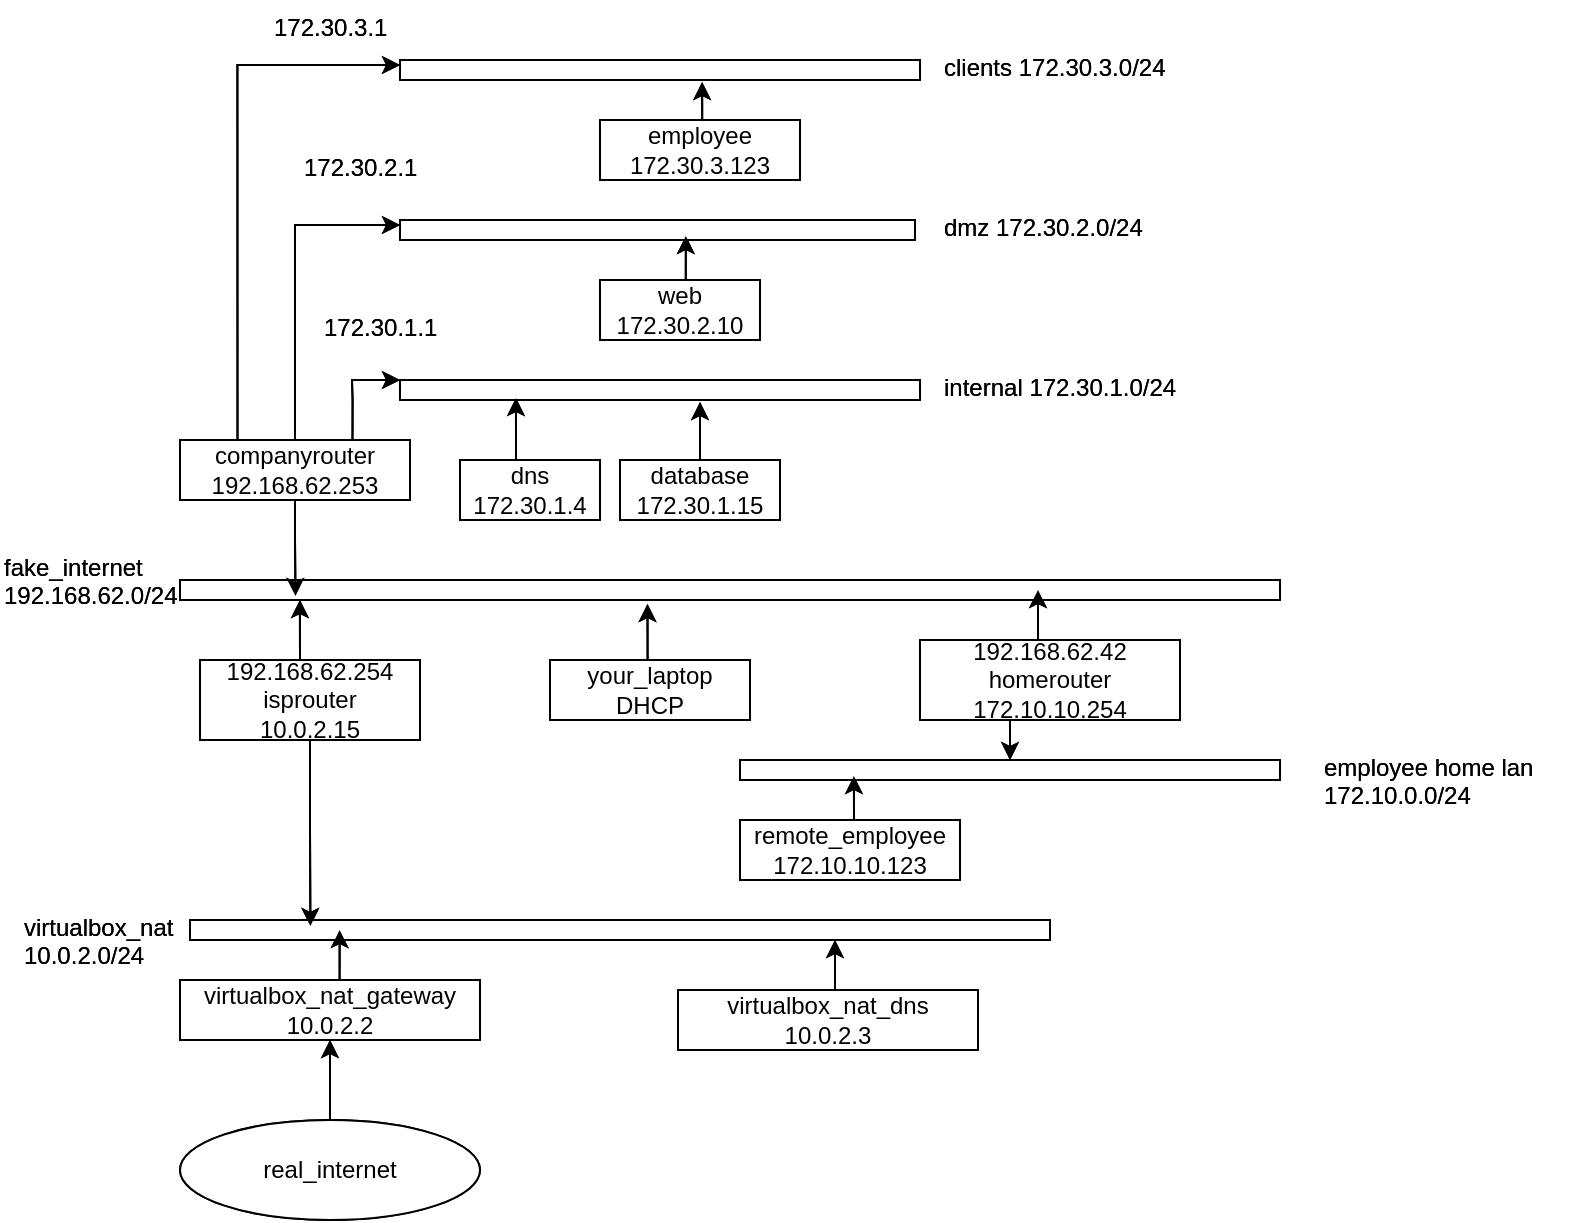 <mxfile version="24.8.0">
  <diagram name="Network Topology" id="rOJ1mfHMecBhxY5AiDdL">
    <mxGraphModel dx="2266" dy="818" grid="1" gridSize="10" guides="1" tooltips="1" connect="1" arrows="1" fold="1" page="1" pageScale="1" pageWidth="827" pageHeight="1169" math="0" shadow="0">
      <root>
        <mxCell id="0" />
        <mxCell id="1" parent="0" />
        <mxCell id="6YXqLMRNQXKRHtGt1C41-1" value="172.30.2.1" style="text;html=1;" vertex="1" parent="1">
          <mxGeometry x="150" y="160" width="60" height="30" as="geometry" />
        </mxCell>
        <mxCell id="6YXqLMRNQXKRHtGt1C41-2" value="" style="line;strokeWidth=2;" edge="1" parent="1">
          <mxGeometry width="750" height="30" relative="1" as="geometry" />
        </mxCell>
        <mxCell id="6YXqLMRNQXKRHtGt1C41-52" style="edgeStyle=orthogonalEdgeStyle;rounded=0;orthogonalLoop=1;jettySize=auto;html=1;exitX=0.25;exitY=0;exitDx=0;exitDy=0;entryX=0;entryY=0.25;entryDx=0;entryDy=0;" edge="1" parent="1" source="6YXqLMRNQXKRHtGt1C41-3" target="6YXqLMRNQXKRHtGt1C41-39">
          <mxGeometry relative="1" as="geometry">
            <mxPoint x="119" y="100" as="targetPoint" />
          </mxGeometry>
        </mxCell>
        <mxCell id="6YXqLMRNQXKRHtGt1C41-53" style="edgeStyle=orthogonalEdgeStyle;rounded=0;orthogonalLoop=1;jettySize=auto;html=1;exitX=0.5;exitY=0;exitDx=0;exitDy=0;entryX=0;entryY=0.25;entryDx=0;entryDy=0;" edge="1" parent="1" source="6YXqLMRNQXKRHtGt1C41-3" target="6YXqLMRNQXKRHtGt1C41-38">
          <mxGeometry relative="1" as="geometry">
            <mxPoint x="148" y="200" as="targetPoint" />
          </mxGeometry>
        </mxCell>
        <mxCell id="6YXqLMRNQXKRHtGt1C41-54" style="edgeStyle=orthogonalEdgeStyle;rounded=0;orthogonalLoop=1;jettySize=auto;html=1;exitX=0.75;exitY=0;exitDx=0;exitDy=0;entryX=0;entryY=0;entryDx=0;entryDy=0;" edge="1" parent="1" source="6YXqLMRNQXKRHtGt1C41-3" target="6YXqLMRNQXKRHtGt1C41-37">
          <mxGeometry relative="1" as="geometry">
            <mxPoint x="176.256" y="280" as="targetPoint" />
            <Array as="points">
              <mxPoint x="176" y="290" />
              <mxPoint x="176" y="290" />
              <mxPoint x="176" y="280" />
            </Array>
          </mxGeometry>
        </mxCell>
        <mxCell id="6YXqLMRNQXKRHtGt1C41-3" value="&lt;div&gt;&lt;br&gt;&lt;/div&gt;&lt;div&gt;companyrouter&lt;/div&gt;&lt;div&gt;192.168.62.253&lt;br&gt;&lt;/div&gt;&lt;div&gt;&lt;br&gt;&lt;/div&gt;" style="rounded=0;whiteSpace=wrap;html=1;" vertex="1" parent="1">
          <mxGeometry x="90" y="310" width="115" height="30" as="geometry" />
        </mxCell>
        <mxCell id="6YXqLMRNQXKRHtGt1C41-4" value="dns&lt;br&gt;172.30.1.4" style="rounded=0;whiteSpace=wrap;html=1;" vertex="1" parent="1">
          <mxGeometry x="230" y="320" width="70" height="30" as="geometry" />
        </mxCell>
        <mxCell id="6YXqLMRNQXKRHtGt1C41-5" value="web&lt;br&gt;172.30.2.10" style="rounded=0;whiteSpace=wrap;html=1;" vertex="1" parent="1">
          <mxGeometry x="300" y="230" width="80" height="30" as="geometry" />
        </mxCell>
        <mxCell id="6YXqLMRNQXKRHtGt1C41-6" value="database&lt;br&gt;172.30.1.15" style="rounded=0;whiteSpace=wrap;html=1;" vertex="1" parent="1">
          <mxGeometry x="310" y="320" width="80" height="30" as="geometry" />
        </mxCell>
        <mxCell id="6YXqLMRNQXKRHtGt1C41-7" value="fake_internet&#xa;192.168.62.0/24" style="text;html=1;" vertex="1" parent="1">
          <mxGeometry y="360" width="80" height="30" as="geometry" />
        </mxCell>
        <mxCell id="6YXqLMRNQXKRHtGt1C41-8" value="&lt;div&gt;192.168.62.254&lt;/div&gt;&lt;div&gt;isprouter&lt;/div&gt;&lt;div&gt;10.0.2.15&lt;br&gt;&lt;/div&gt;" style="rounded=0;whiteSpace=wrap;html=1;" vertex="1" parent="1">
          <mxGeometry x="100" y="420" width="110" height="40" as="geometry" />
        </mxCell>
        <mxCell id="6YXqLMRNQXKRHtGt1C41-9" value="your_laptop&#xa;DHCP" style="rounded=0;whiteSpace=wrap;html=1;" vertex="1" parent="1">
          <mxGeometry x="275" y="420" width="100" height="30" as="geometry" />
        </mxCell>
        <mxCell id="6YXqLMRNQXKRHtGt1C41-10" value="clients 172.30.3.0/24" style="text;html=1;" vertex="1" parent="1">
          <mxGeometry x="470" y="110" width="180" height="30" as="geometry" />
        </mxCell>
        <mxCell id="6YXqLMRNQXKRHtGt1C41-20" style="edgeStyle=orthogonalEdgeStyle;rounded=0;orthogonalLoop=1;jettySize=auto;html=1;exitX=0.5;exitY=1;exitDx=0;exitDy=0;entryX=0.5;entryY=0;entryDx=0;entryDy=0;" edge="1" parent="1" source="6YXqLMRNQXKRHtGt1C41-11" target="6YXqLMRNQXKRHtGt1C41-16">
          <mxGeometry relative="1" as="geometry" />
        </mxCell>
        <mxCell id="6YXqLMRNQXKRHtGt1C41-11" value="&lt;div&gt;192.168.62.42&lt;/div&gt;&lt;div&gt;homerouter&lt;/div&gt;&lt;div&gt;172.10.10.254&lt;/div&gt;" style="rounded=0;whiteSpace=wrap;html=1;" vertex="1" parent="1">
          <mxGeometry x="460" y="410" width="130" height="40" as="geometry" />
        </mxCell>
        <mxCell id="6YXqLMRNQXKRHtGt1C41-12" value="virtualbox_nat&#xa;10.0.2.0/24" style="text;html=1;" vertex="1" parent="1">
          <mxGeometry x="10" y="540" width="80" height="30" as="geometry" />
        </mxCell>
        <mxCell id="6YXqLMRNQXKRHtGt1C41-13" value="virtualbox_nat_gateway&#xa;10.0.2.2" style="rounded=0;whiteSpace=wrap;html=1;" vertex="1" parent="1">
          <mxGeometry x="90" y="580" width="150" height="30" as="geometry" />
        </mxCell>
        <mxCell id="6YXqLMRNQXKRHtGt1C41-22" style="edgeStyle=orthogonalEdgeStyle;rounded=0;orthogonalLoop=1;jettySize=auto;html=1;exitX=0.5;exitY=0;exitDx=0;exitDy=0;entryX=0.75;entryY=1;entryDx=0;entryDy=0;" edge="1" parent="1" source="6YXqLMRNQXKRHtGt1C41-14" target="6YXqLMRNQXKRHtGt1C41-18">
          <mxGeometry relative="1" as="geometry" />
        </mxCell>
        <mxCell id="6YXqLMRNQXKRHtGt1C41-14" value="virtualbox_nat_dns&#xa;10.0.2.3" style="rounded=0;whiteSpace=wrap;html=1;" vertex="1" parent="1">
          <mxGeometry x="339" y="585" width="150" height="30" as="geometry" />
        </mxCell>
        <mxCell id="6YXqLMRNQXKRHtGt1C41-24" style="edgeStyle=orthogonalEdgeStyle;rounded=0;orthogonalLoop=1;jettySize=auto;html=1;exitX=0.5;exitY=0;exitDx=0;exitDy=0;entryX=0.5;entryY=1;entryDx=0;entryDy=0;" edge="1" parent="1" source="6YXqLMRNQXKRHtGt1C41-15" target="6YXqLMRNQXKRHtGt1C41-13">
          <mxGeometry relative="1" as="geometry" />
        </mxCell>
        <mxCell id="6YXqLMRNQXKRHtGt1C41-15" value="real_internet" style="ellipse;whiteSpace=wrap;html=1;" vertex="1" parent="1">
          <mxGeometry x="90" y="650" width="150" height="50" as="geometry" />
        </mxCell>
        <mxCell id="6YXqLMRNQXKRHtGt1C41-16" value="" style="rounded=0;whiteSpace=wrap;html=1;" vertex="1" parent="1">
          <mxGeometry x="370" y="470" width="270" height="10" as="geometry" />
        </mxCell>
        <mxCell id="6YXqLMRNQXKRHtGt1C41-17" value="&lt;div&gt;remote_employee&lt;/div&gt;&lt;div&gt;172.10.10.123&lt;/div&gt;" style="rounded=0;whiteSpace=wrap;html=1;" vertex="1" parent="1">
          <mxGeometry x="370" y="500" width="110" height="30" as="geometry" />
        </mxCell>
        <mxCell id="6YXqLMRNQXKRHtGt1C41-18" value="" style="rounded=0;whiteSpace=wrap;html=1;" vertex="1" parent="1">
          <mxGeometry x="95" y="550" width="430" height="10" as="geometry" />
        </mxCell>
        <mxCell id="6YXqLMRNQXKRHtGt1C41-21" style="edgeStyle=orthogonalEdgeStyle;rounded=0;orthogonalLoop=1;jettySize=auto;html=1;exitX=0.5;exitY=0;exitDx=0;exitDy=0;entryX=0.211;entryY=0.8;entryDx=0;entryDy=0;entryPerimeter=0;" edge="1" parent="1" source="6YXqLMRNQXKRHtGt1C41-17" target="6YXqLMRNQXKRHtGt1C41-16">
          <mxGeometry relative="1" as="geometry" />
        </mxCell>
        <mxCell id="6YXqLMRNQXKRHtGt1C41-23" style="edgeStyle=orthogonalEdgeStyle;rounded=0;orthogonalLoop=1;jettySize=auto;html=1;exitX=0.5;exitY=0;exitDx=0;exitDy=0;entryX=0.174;entryY=0.5;entryDx=0;entryDy=0;entryPerimeter=0;" edge="1" parent="1" source="6YXqLMRNQXKRHtGt1C41-13" target="6YXqLMRNQXKRHtGt1C41-18">
          <mxGeometry relative="1" as="geometry" />
        </mxCell>
        <mxCell id="6YXqLMRNQXKRHtGt1C41-25" value="&lt;div&gt;employee home lan&lt;/div&gt;&lt;div&gt;172.10.0.0/24&lt;/div&gt;&lt;div&gt;&lt;br&gt;&lt;/div&gt;" style="text;html=1;" vertex="1" parent="1">
          <mxGeometry x="660" y="460" width="130" height="40" as="geometry" />
        </mxCell>
        <mxCell id="6YXqLMRNQXKRHtGt1C41-26" value="" style="rounded=0;whiteSpace=wrap;html=1;" vertex="1" parent="1">
          <mxGeometry x="90" y="380" width="550" height="10" as="geometry" />
        </mxCell>
        <mxCell id="6YXqLMRNQXKRHtGt1C41-30" style="edgeStyle=orthogonalEdgeStyle;rounded=0;orthogonalLoop=1;jettySize=auto;html=1;exitX=0.5;exitY=0;exitDx=0;exitDy=0;entryX=0.78;entryY=0.5;entryDx=0;entryDy=0;entryPerimeter=0;" edge="1" parent="1" source="6YXqLMRNQXKRHtGt1C41-11" target="6YXqLMRNQXKRHtGt1C41-26">
          <mxGeometry relative="1" as="geometry" />
        </mxCell>
        <mxCell id="6YXqLMRNQXKRHtGt1C41-31" style="edgeStyle=orthogonalEdgeStyle;rounded=0;orthogonalLoop=1;jettySize=auto;html=1;exitX=0.5;exitY=0;exitDx=0;exitDy=0;entryX=0.109;entryY=1;entryDx=0;entryDy=0;entryPerimeter=0;" edge="1" parent="1" source="6YXqLMRNQXKRHtGt1C41-8" target="6YXqLMRNQXKRHtGt1C41-26">
          <mxGeometry relative="1" as="geometry" />
        </mxCell>
        <mxCell id="6YXqLMRNQXKRHtGt1C41-34" style="edgeStyle=orthogonalEdgeStyle;rounded=0;orthogonalLoop=1;jettySize=auto;html=1;exitX=0.5;exitY=1;exitDx=0;exitDy=0;entryX=0.14;entryY=0.3;entryDx=0;entryDy=0;entryPerimeter=0;" edge="1" parent="1" source="6YXqLMRNQXKRHtGt1C41-8" target="6YXqLMRNQXKRHtGt1C41-18">
          <mxGeometry relative="1" as="geometry">
            <mxPoint x="155" y="540" as="targetPoint" />
          </mxGeometry>
        </mxCell>
        <mxCell id="6YXqLMRNQXKRHtGt1C41-36" style="edgeStyle=orthogonalEdgeStyle;rounded=0;orthogonalLoop=1;jettySize=auto;html=1;exitX=0.5;exitY=1;exitDx=0;exitDy=0;entryX=0.105;entryY=0.8;entryDx=0;entryDy=0;entryPerimeter=0;" edge="1" parent="1" source="6YXqLMRNQXKRHtGt1C41-3" target="6YXqLMRNQXKRHtGt1C41-26">
          <mxGeometry relative="1" as="geometry" />
        </mxCell>
        <mxCell id="6YXqLMRNQXKRHtGt1C41-37" value="" style="rounded=0;whiteSpace=wrap;html=1;" vertex="1" parent="1">
          <mxGeometry x="200" y="280" width="260" height="10" as="geometry" />
        </mxCell>
        <mxCell id="6YXqLMRNQXKRHtGt1C41-38" value="" style="rounded=0;whiteSpace=wrap;html=1;" vertex="1" parent="1">
          <mxGeometry x="200" y="200" width="257.5" height="10" as="geometry" />
        </mxCell>
        <mxCell id="6YXqLMRNQXKRHtGt1C41-39" value="" style="rounded=0;whiteSpace=wrap;html=1;" vertex="1" parent="1">
          <mxGeometry x="200" y="120" width="260" height="10" as="geometry" />
        </mxCell>
        <mxCell id="6YXqLMRNQXKRHtGt1C41-41" value="internal 172.30.1.0/24" style="text;html=1;" vertex="1" parent="1">
          <mxGeometry x="470" y="270" width="180" height="30" as="geometry" />
        </mxCell>
        <mxCell id="6YXqLMRNQXKRHtGt1C41-42" value="dmz 172.30.2.0/24" style="text;html=1;" vertex="1" parent="1">
          <mxGeometry x="470" y="190" width="180" height="30" as="geometry" />
        </mxCell>
        <mxCell id="6YXqLMRNQXKRHtGt1C41-43" style="edgeStyle=orthogonalEdgeStyle;rounded=0;orthogonalLoop=1;jettySize=auto;html=1;exitX=0.5;exitY=0;exitDx=0;exitDy=0;entryX=0.425;entryY=1.2;entryDx=0;entryDy=0;entryPerimeter=0;" edge="1" parent="1" source="6YXqLMRNQXKRHtGt1C41-9" target="6YXqLMRNQXKRHtGt1C41-26">
          <mxGeometry relative="1" as="geometry" />
        </mxCell>
        <mxCell id="6YXqLMRNQXKRHtGt1C41-46" value="client&lt;br&gt;172.30.3.123" style="rounded=0;whiteSpace=wrap;html=1;" vertex="1" parent="1">
          <mxGeometry x="300" y="150" width="100" height="30" as="geometry" />
        </mxCell>
        <mxCell id="6YXqLMRNQXKRHtGt1C41-47" style="edgeStyle=orthogonalEdgeStyle;rounded=0;orthogonalLoop=1;jettySize=auto;html=1;exitX=0.5;exitY=0;exitDx=0;exitDy=0;entryX=0.555;entryY=0.8;entryDx=0;entryDy=0;entryPerimeter=0;" edge="1" parent="1" source="6YXqLMRNQXKRHtGt1C41-5" target="6YXqLMRNQXKRHtGt1C41-38">
          <mxGeometry relative="1" as="geometry" />
        </mxCell>
        <mxCell id="6YXqLMRNQXKRHtGt1C41-48" style="edgeStyle=orthogonalEdgeStyle;rounded=0;orthogonalLoop=1;jettySize=auto;html=1;exitX=0.5;exitY=0;exitDx=0;exitDy=0;entryX=0.581;entryY=1.1;entryDx=0;entryDy=0;entryPerimeter=0;" edge="1" parent="1" source="6YXqLMRNQXKRHtGt1C41-46" target="6YXqLMRNQXKRHtGt1C41-39">
          <mxGeometry relative="1" as="geometry" />
        </mxCell>
        <mxCell id="6YXqLMRNQXKRHtGt1C41-49" style="edgeStyle=orthogonalEdgeStyle;rounded=0;orthogonalLoop=1;jettySize=auto;html=1;exitX=0.5;exitY=0;exitDx=0;exitDy=0;entryX=0.223;entryY=0.9;entryDx=0;entryDy=0;entryPerimeter=0;" edge="1" parent="1" source="6YXqLMRNQXKRHtGt1C41-4" target="6YXqLMRNQXKRHtGt1C41-37">
          <mxGeometry relative="1" as="geometry" />
        </mxCell>
        <mxCell id="6YXqLMRNQXKRHtGt1C41-50" style="edgeStyle=orthogonalEdgeStyle;rounded=0;orthogonalLoop=1;jettySize=auto;html=1;exitX=0.5;exitY=0;exitDx=0;exitDy=0;entryX=0.577;entryY=1.1;entryDx=0;entryDy=0;entryPerimeter=0;" edge="1" parent="1" source="6YXqLMRNQXKRHtGt1C41-6" target="6YXqLMRNQXKRHtGt1C41-37">
          <mxGeometry relative="1" as="geometry" />
        </mxCell>
        <mxCell id="6YXqLMRNQXKRHtGt1C41-56" value="172.30.1.1" style="text;html=1;" vertex="1" parent="1">
          <mxGeometry x="160" y="240" width="60" height="30" as="geometry" />
        </mxCell>
        <mxCell id="6YXqLMRNQXKRHtGt1C41-57" value="172.30.3.1" style="text;html=1;" vertex="1" parent="1">
          <mxGeometry x="135" y="90" width="60" height="30" as="geometry" />
        </mxCell>
        <mxCell id="6YXqLMRNQXKRHtGt1C41-58" value="172.30.2.1" style="text;html=1;" vertex="1" parent="1">
          <mxGeometry x="150" y="160" width="60" height="30" as="geometry" />
        </mxCell>
        <mxCell id="6YXqLMRNQXKRHtGt1C41-59" value="" style="line;strokeWidth=2;" edge="1" parent="1">
          <mxGeometry width="750" height="30" relative="1" as="geometry" />
        </mxCell>
        <mxCell id="6YXqLMRNQXKRHtGt1C41-60" style="edgeStyle=orthogonalEdgeStyle;rounded=0;orthogonalLoop=1;jettySize=auto;html=1;exitX=0.25;exitY=0;exitDx=0;exitDy=0;entryX=0;entryY=0.25;entryDx=0;entryDy=0;" edge="1" parent="1" source="6YXqLMRNQXKRHtGt1C41-63" target="6YXqLMRNQXKRHtGt1C41-92">
          <mxGeometry relative="1" as="geometry">
            <mxPoint x="119" y="100" as="targetPoint" />
          </mxGeometry>
        </mxCell>
        <mxCell id="6YXqLMRNQXKRHtGt1C41-61" style="edgeStyle=orthogonalEdgeStyle;rounded=0;orthogonalLoop=1;jettySize=auto;html=1;exitX=0.5;exitY=0;exitDx=0;exitDy=0;entryX=0;entryY=0.25;entryDx=0;entryDy=0;" edge="1" parent="1" source="6YXqLMRNQXKRHtGt1C41-63" target="6YXqLMRNQXKRHtGt1C41-91">
          <mxGeometry relative="1" as="geometry">
            <mxPoint x="148" y="200" as="targetPoint" />
          </mxGeometry>
        </mxCell>
        <mxCell id="6YXqLMRNQXKRHtGt1C41-62" style="edgeStyle=orthogonalEdgeStyle;rounded=0;orthogonalLoop=1;jettySize=auto;html=1;exitX=0.75;exitY=0;exitDx=0;exitDy=0;entryX=0;entryY=0;entryDx=0;entryDy=0;" edge="1" parent="1" source="6YXqLMRNQXKRHtGt1C41-63" target="6YXqLMRNQXKRHtGt1C41-90">
          <mxGeometry relative="1" as="geometry">
            <mxPoint x="176.256" y="280" as="targetPoint" />
            <Array as="points">
              <mxPoint x="176" y="290" />
              <mxPoint x="176" y="290" />
              <mxPoint x="176" y="280" />
            </Array>
          </mxGeometry>
        </mxCell>
        <mxCell id="6YXqLMRNQXKRHtGt1C41-63" value="&lt;div&gt;&lt;br&gt;&lt;/div&gt;&lt;div&gt;companyrouter&lt;/div&gt;&lt;div&gt;192.168.62.253&lt;br&gt;&lt;/div&gt;&lt;div&gt;&lt;br&gt;&lt;/div&gt;" style="rounded=0;whiteSpace=wrap;html=1;" vertex="1" parent="1">
          <mxGeometry x="90" y="310" width="115" height="30" as="geometry" />
        </mxCell>
        <mxCell id="6YXqLMRNQXKRHtGt1C41-64" value="dns&lt;br&gt;172.30.1.4" style="rounded=0;whiteSpace=wrap;html=1;" vertex="1" parent="1">
          <mxGeometry x="230" y="320" width="70" height="30" as="geometry" />
        </mxCell>
        <mxCell id="6YXqLMRNQXKRHtGt1C41-65" value="web&lt;br&gt;172.30.2.10" style="rounded=0;whiteSpace=wrap;html=1;" vertex="1" parent="1">
          <mxGeometry x="300" y="230" width="80" height="30" as="geometry" />
        </mxCell>
        <mxCell id="6YXqLMRNQXKRHtGt1C41-66" value="database&lt;br&gt;172.30.1.15" style="rounded=0;whiteSpace=wrap;html=1;" vertex="1" parent="1">
          <mxGeometry x="310" y="320" width="80" height="30" as="geometry" />
        </mxCell>
        <mxCell id="6YXqLMRNQXKRHtGt1C41-67" value="fake_internet&#xa;192.168.62.0/24" style="text;html=1;" vertex="1" parent="1">
          <mxGeometry y="360" width="80" height="30" as="geometry" />
        </mxCell>
        <mxCell id="6YXqLMRNQXKRHtGt1C41-68" value="&lt;div&gt;192.168.62.254&lt;/div&gt;&lt;div&gt;isprouter&lt;/div&gt;&lt;div&gt;10.0.2.15&lt;br&gt;&lt;/div&gt;" style="rounded=0;whiteSpace=wrap;html=1;" vertex="1" parent="1">
          <mxGeometry x="100" y="420" width="110" height="40" as="geometry" />
        </mxCell>
        <mxCell id="6YXqLMRNQXKRHtGt1C41-69" value="your_laptop&#xa;DHCP" style="rounded=0;whiteSpace=wrap;html=1;" vertex="1" parent="1">
          <mxGeometry x="275" y="420" width="100" height="30" as="geometry" />
        </mxCell>
        <mxCell id="6YXqLMRNQXKRHtGt1C41-70" value="clients 172.30.3.0/24" style="text;html=1;" vertex="1" parent="1">
          <mxGeometry x="470" y="110" width="180" height="30" as="geometry" />
        </mxCell>
        <mxCell id="6YXqLMRNQXKRHtGt1C41-71" style="edgeStyle=orthogonalEdgeStyle;rounded=0;orthogonalLoop=1;jettySize=auto;html=1;exitX=0.5;exitY=1;exitDx=0;exitDy=0;entryX=0.5;entryY=0;entryDx=0;entryDy=0;" edge="1" parent="1" source="6YXqLMRNQXKRHtGt1C41-72" target="6YXqLMRNQXKRHtGt1C41-79">
          <mxGeometry relative="1" as="geometry" />
        </mxCell>
        <mxCell id="6YXqLMRNQXKRHtGt1C41-72" value="&lt;div&gt;192.168.62.42&lt;/div&gt;&lt;div&gt;homerouter&lt;/div&gt;&lt;div&gt;172.10.10.254&lt;/div&gt;" style="rounded=0;whiteSpace=wrap;html=1;" vertex="1" parent="1">
          <mxGeometry x="460" y="410" width="130" height="40" as="geometry" />
        </mxCell>
        <mxCell id="6YXqLMRNQXKRHtGt1C41-73" value="virtualbox_nat&#xa;10.0.2.0/24" style="text;html=1;" vertex="1" parent="1">
          <mxGeometry x="10" y="540" width="80" height="30" as="geometry" />
        </mxCell>
        <mxCell id="6YXqLMRNQXKRHtGt1C41-74" value="virtualbox_nat_gateway&#xa;10.0.2.2" style="rounded=0;whiteSpace=wrap;html=1;" vertex="1" parent="1">
          <mxGeometry x="90" y="580" width="150" height="30" as="geometry" />
        </mxCell>
        <mxCell id="6YXqLMRNQXKRHtGt1C41-75" style="edgeStyle=orthogonalEdgeStyle;rounded=0;orthogonalLoop=1;jettySize=auto;html=1;exitX=0.5;exitY=0;exitDx=0;exitDy=0;entryX=0.75;entryY=1;entryDx=0;entryDy=0;" edge="1" parent="1" source="6YXqLMRNQXKRHtGt1C41-76" target="6YXqLMRNQXKRHtGt1C41-81">
          <mxGeometry relative="1" as="geometry" />
        </mxCell>
        <mxCell id="6YXqLMRNQXKRHtGt1C41-76" value="virtualbox_nat_dns&#xa;10.0.2.3" style="rounded=0;whiteSpace=wrap;html=1;" vertex="1" parent="1">
          <mxGeometry x="339" y="585" width="150" height="30" as="geometry" />
        </mxCell>
        <mxCell id="6YXqLMRNQXKRHtGt1C41-77" style="edgeStyle=orthogonalEdgeStyle;rounded=0;orthogonalLoop=1;jettySize=auto;html=1;exitX=0.5;exitY=0;exitDx=0;exitDy=0;entryX=0.5;entryY=1;entryDx=0;entryDy=0;" edge="1" parent="1" source="6YXqLMRNQXKRHtGt1C41-78" target="6YXqLMRNQXKRHtGt1C41-74">
          <mxGeometry relative="1" as="geometry" />
        </mxCell>
        <mxCell id="6YXqLMRNQXKRHtGt1C41-78" value="real_internet" style="ellipse;whiteSpace=wrap;html=1;" vertex="1" parent="1">
          <mxGeometry x="90" y="650" width="150" height="50" as="geometry" />
        </mxCell>
        <mxCell id="6YXqLMRNQXKRHtGt1C41-79" value="" style="rounded=0;whiteSpace=wrap;html=1;" vertex="1" parent="1">
          <mxGeometry x="370" y="470" width="270" height="10" as="geometry" />
        </mxCell>
        <mxCell id="6YXqLMRNQXKRHtGt1C41-80" value="&lt;div&gt;remote_employee&lt;/div&gt;&lt;div&gt;172.10.10.123&lt;/div&gt;" style="rounded=0;whiteSpace=wrap;html=1;" vertex="1" parent="1">
          <mxGeometry x="370" y="500" width="110" height="30" as="geometry" />
        </mxCell>
        <mxCell id="6YXqLMRNQXKRHtGt1C41-81" value="" style="rounded=0;whiteSpace=wrap;html=1;" vertex="1" parent="1">
          <mxGeometry x="95" y="550" width="430" height="10" as="geometry" />
        </mxCell>
        <mxCell id="6YXqLMRNQXKRHtGt1C41-82" style="edgeStyle=orthogonalEdgeStyle;rounded=0;orthogonalLoop=1;jettySize=auto;html=1;exitX=0.5;exitY=0;exitDx=0;exitDy=0;entryX=0.211;entryY=0.8;entryDx=0;entryDy=0;entryPerimeter=0;" edge="1" parent="1" source="6YXqLMRNQXKRHtGt1C41-80" target="6YXqLMRNQXKRHtGt1C41-79">
          <mxGeometry relative="1" as="geometry" />
        </mxCell>
        <mxCell id="6YXqLMRNQXKRHtGt1C41-83" style="edgeStyle=orthogonalEdgeStyle;rounded=0;orthogonalLoop=1;jettySize=auto;html=1;exitX=0.5;exitY=0;exitDx=0;exitDy=0;entryX=0.174;entryY=0.5;entryDx=0;entryDy=0;entryPerimeter=0;" edge="1" parent="1" source="6YXqLMRNQXKRHtGt1C41-74" target="6YXqLMRNQXKRHtGt1C41-81">
          <mxGeometry relative="1" as="geometry" />
        </mxCell>
        <mxCell id="6YXqLMRNQXKRHtGt1C41-84" value="&lt;div&gt;employee home lan&lt;/div&gt;&lt;div&gt;172.10.0.0/24&lt;/div&gt;&lt;div&gt;&lt;br&gt;&lt;/div&gt;" style="text;html=1;" vertex="1" parent="1">
          <mxGeometry x="660" y="460" width="130" height="40" as="geometry" />
        </mxCell>
        <mxCell id="6YXqLMRNQXKRHtGt1C41-85" value="" style="rounded=0;whiteSpace=wrap;html=1;" vertex="1" parent="1">
          <mxGeometry x="90" y="380" width="550" height="10" as="geometry" />
        </mxCell>
        <mxCell id="6YXqLMRNQXKRHtGt1C41-86" style="edgeStyle=orthogonalEdgeStyle;rounded=0;orthogonalLoop=1;jettySize=auto;html=1;exitX=0.5;exitY=0;exitDx=0;exitDy=0;entryX=0.78;entryY=0.5;entryDx=0;entryDy=0;entryPerimeter=0;" edge="1" parent="1" source="6YXqLMRNQXKRHtGt1C41-72" target="6YXqLMRNQXKRHtGt1C41-85">
          <mxGeometry relative="1" as="geometry" />
        </mxCell>
        <mxCell id="6YXqLMRNQXKRHtGt1C41-87" style="edgeStyle=orthogonalEdgeStyle;rounded=0;orthogonalLoop=1;jettySize=auto;html=1;exitX=0.5;exitY=0;exitDx=0;exitDy=0;entryX=0.109;entryY=1;entryDx=0;entryDy=0;entryPerimeter=0;" edge="1" parent="1" source="6YXqLMRNQXKRHtGt1C41-68" target="6YXqLMRNQXKRHtGt1C41-85">
          <mxGeometry relative="1" as="geometry" />
        </mxCell>
        <mxCell id="6YXqLMRNQXKRHtGt1C41-88" style="edgeStyle=orthogonalEdgeStyle;rounded=0;orthogonalLoop=1;jettySize=auto;html=1;exitX=0.5;exitY=1;exitDx=0;exitDy=0;entryX=0.14;entryY=0.3;entryDx=0;entryDy=0;entryPerimeter=0;" edge="1" parent="1" source="6YXqLMRNQXKRHtGt1C41-68" target="6YXqLMRNQXKRHtGt1C41-81">
          <mxGeometry relative="1" as="geometry">
            <mxPoint x="155" y="540" as="targetPoint" />
          </mxGeometry>
        </mxCell>
        <mxCell id="6YXqLMRNQXKRHtGt1C41-89" style="edgeStyle=orthogonalEdgeStyle;rounded=0;orthogonalLoop=1;jettySize=auto;html=1;exitX=0.5;exitY=1;exitDx=0;exitDy=0;entryX=0.105;entryY=0.8;entryDx=0;entryDy=0;entryPerimeter=0;" edge="1" parent="1" source="6YXqLMRNQXKRHtGt1C41-63" target="6YXqLMRNQXKRHtGt1C41-85">
          <mxGeometry relative="1" as="geometry" />
        </mxCell>
        <mxCell id="6YXqLMRNQXKRHtGt1C41-90" value="" style="rounded=0;whiteSpace=wrap;html=1;" vertex="1" parent="1">
          <mxGeometry x="200" y="280" width="260" height="10" as="geometry" />
        </mxCell>
        <mxCell id="6YXqLMRNQXKRHtGt1C41-91" value="" style="rounded=0;whiteSpace=wrap;html=1;" vertex="1" parent="1">
          <mxGeometry x="200" y="200" width="257.5" height="10" as="geometry" />
        </mxCell>
        <mxCell id="6YXqLMRNQXKRHtGt1C41-92" value="" style="rounded=0;whiteSpace=wrap;html=1;" vertex="1" parent="1">
          <mxGeometry x="200" y="120" width="260" height="10" as="geometry" />
        </mxCell>
        <mxCell id="6YXqLMRNQXKRHtGt1C41-93" value="internal 172.30.1.0/24" style="text;html=1;" vertex="1" parent="1">
          <mxGeometry x="470" y="270" width="180" height="30" as="geometry" />
        </mxCell>
        <mxCell id="6YXqLMRNQXKRHtGt1C41-94" value="dmz 172.30.2.0/24" style="text;html=1;" vertex="1" parent="1">
          <mxGeometry x="470" y="190" width="180" height="30" as="geometry" />
        </mxCell>
        <mxCell id="6YXqLMRNQXKRHtGt1C41-95" style="edgeStyle=orthogonalEdgeStyle;rounded=0;orthogonalLoop=1;jettySize=auto;html=1;exitX=0.5;exitY=0;exitDx=0;exitDy=0;entryX=0.425;entryY=1.2;entryDx=0;entryDy=0;entryPerimeter=0;" edge="1" parent="1" source="6YXqLMRNQXKRHtGt1C41-69" target="6YXqLMRNQXKRHtGt1C41-85">
          <mxGeometry relative="1" as="geometry" />
        </mxCell>
        <mxCell id="6YXqLMRNQXKRHtGt1C41-96" value="employee&lt;br&gt;172.30.3.123" style="rounded=0;whiteSpace=wrap;html=1;" vertex="1" parent="1">
          <mxGeometry x="300" y="150" width="100" height="30" as="geometry" />
        </mxCell>
        <mxCell id="6YXqLMRNQXKRHtGt1C41-97" style="edgeStyle=orthogonalEdgeStyle;rounded=0;orthogonalLoop=1;jettySize=auto;html=1;exitX=0.5;exitY=0;exitDx=0;exitDy=0;entryX=0.555;entryY=0.8;entryDx=0;entryDy=0;entryPerimeter=0;" edge="1" parent="1" source="6YXqLMRNQXKRHtGt1C41-65" target="6YXqLMRNQXKRHtGt1C41-91">
          <mxGeometry relative="1" as="geometry" />
        </mxCell>
        <mxCell id="6YXqLMRNQXKRHtGt1C41-98" style="edgeStyle=orthogonalEdgeStyle;rounded=0;orthogonalLoop=1;jettySize=auto;html=1;exitX=0.5;exitY=0;exitDx=0;exitDy=0;entryX=0.581;entryY=1.1;entryDx=0;entryDy=0;entryPerimeter=0;" edge="1" parent="1" source="6YXqLMRNQXKRHtGt1C41-96" target="6YXqLMRNQXKRHtGt1C41-92">
          <mxGeometry relative="1" as="geometry" />
        </mxCell>
        <mxCell id="6YXqLMRNQXKRHtGt1C41-99" style="edgeStyle=orthogonalEdgeStyle;rounded=0;orthogonalLoop=1;jettySize=auto;html=1;exitX=0.5;exitY=0;exitDx=0;exitDy=0;entryX=0.223;entryY=0.9;entryDx=0;entryDy=0;entryPerimeter=0;" edge="1" parent="1" source="6YXqLMRNQXKRHtGt1C41-64" target="6YXqLMRNQXKRHtGt1C41-90">
          <mxGeometry relative="1" as="geometry" />
        </mxCell>
        <mxCell id="6YXqLMRNQXKRHtGt1C41-100" style="edgeStyle=orthogonalEdgeStyle;rounded=0;orthogonalLoop=1;jettySize=auto;html=1;exitX=0.5;exitY=0;exitDx=0;exitDy=0;entryX=0.577;entryY=1.1;entryDx=0;entryDy=0;entryPerimeter=0;" edge="1" parent="1" source="6YXqLMRNQXKRHtGt1C41-66" target="6YXqLMRNQXKRHtGt1C41-90">
          <mxGeometry relative="1" as="geometry" />
        </mxCell>
        <mxCell id="6YXqLMRNQXKRHtGt1C41-101" value="172.30.1.1" style="text;html=1;" vertex="1" parent="1">
          <mxGeometry x="160" y="240" width="60" height="30" as="geometry" />
        </mxCell>
        <mxCell id="6YXqLMRNQXKRHtGt1C41-102" value="172.30.3.1" style="text;html=1;" vertex="1" parent="1">
          <mxGeometry x="135" y="90" width="60" height="30" as="geometry" />
        </mxCell>
      </root>
    </mxGraphModel>
  </diagram>
</mxfile>

